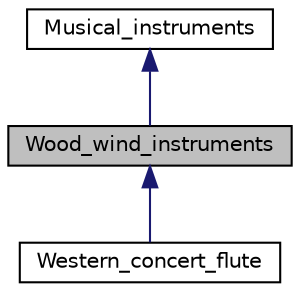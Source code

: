 digraph "Wood_wind_instruments"
{
  edge [fontname="Helvetica",fontsize="10",labelfontname="Helvetica",labelfontsize="10"];
  node [fontname="Helvetica",fontsize="10",shape=record];
  Node1 [label="Wood_wind_instruments",height=0.2,width=0.4,color="black", fillcolor="grey75", style="filled", fontcolor="black"];
  Node2 -> Node1 [dir="back",color="midnightblue",fontsize="10",style="solid",fontname="Helvetica"];
  Node2 [label="Musical_instruments",height=0.2,width=0.4,color="black", fillcolor="white", style="filled",URL="$classMusical__instruments.html",tooltip="Abstract base class representing any kind of musical instrument. "];
  Node1 -> Node3 [dir="back",color="midnightblue",fontsize="10",style="solid",fontname="Helvetica"];
  Node3 [label="Western_concert_flute",height=0.2,width=0.4,color="black", fillcolor="white", style="filled",URL="$classWestern__concert__flute.html",tooltip="Concrete class that inherites from Wood_wind_instruments class, representing western concert flute in..."];
}
